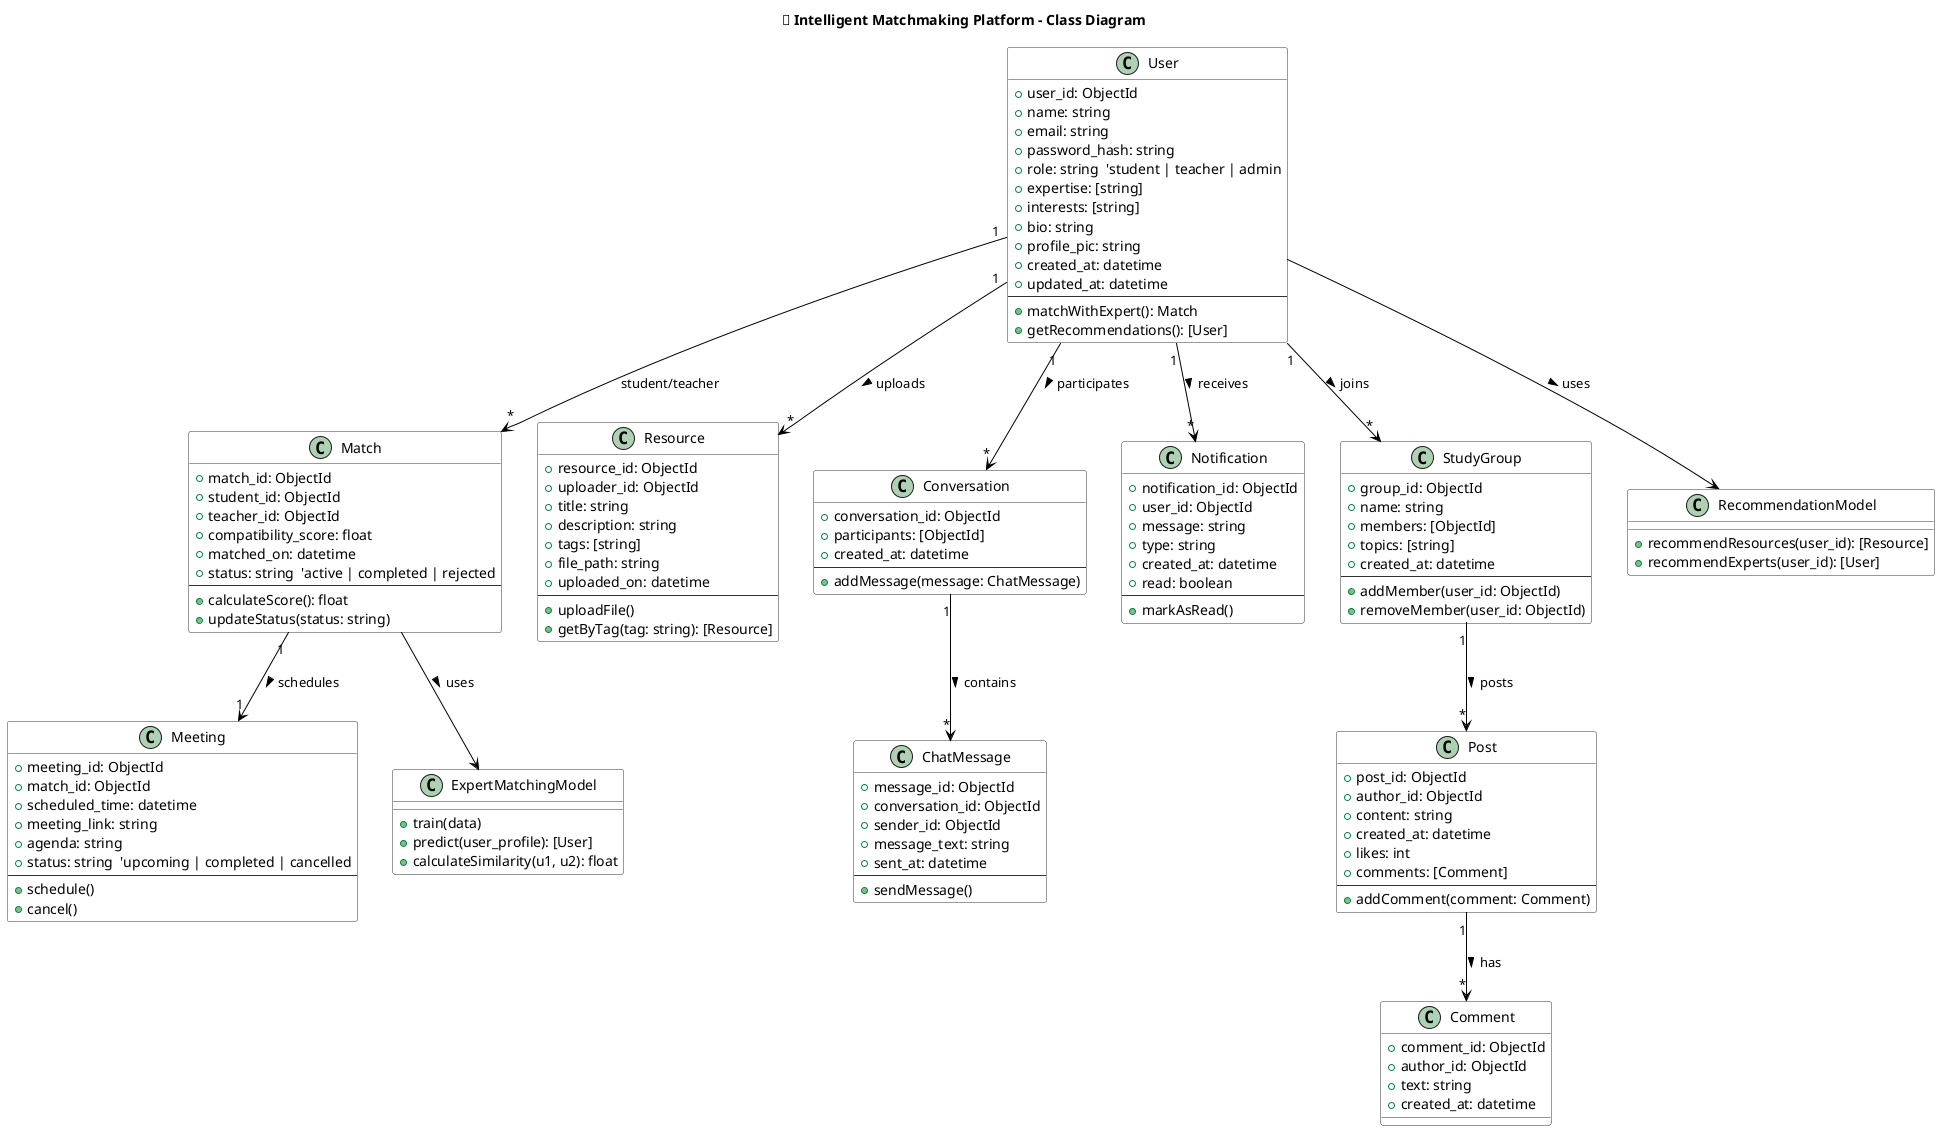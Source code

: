 @startuml IntelligentMatchmakingPlatform_ClassDiagram
title 🧠 Intelligent Matchmaking Platform - Class Diagram

skinparam class {
  BackgroundColor White
  ArrowColor Black
  BorderColor #333
}

' ======================
' MAIN ENTITIES
' ======================

class User {
  + user_id: ObjectId
  + name: string
  + email: string
  + password_hash: string
  + role: string  'student | teacher | admin
  + expertise: [string]
  + interests: [string]
  + bio: string
  + profile_pic: string
  + created_at: datetime
  + updated_at: datetime
  --
  + matchWithExpert(): Match
  + getRecommendations(): [User]
}

class Match {
  + match_id: ObjectId
  + student_id: ObjectId
  + teacher_id: ObjectId
  + compatibility_score: float
  + matched_on: datetime
  + status: string  'active | completed | rejected
  --
  + calculateScore(): float
  + updateStatus(status: string)
}

class Resource {
  + resource_id: ObjectId
  + uploader_id: ObjectId
  + title: string
  + description: string
  + tags: [string]
  + file_path: string
  + uploaded_on: datetime
  --
  + uploadFile()
  + getByTag(tag: string): [Resource]
}

class Meeting {
  + meeting_id: ObjectId
  + match_id: ObjectId
  + scheduled_time: datetime
  + meeting_link: string
  + agenda: string
  + status: string  'upcoming | completed | cancelled
  --
  + schedule()
  + cancel()
}

class ChatMessage {
  + message_id: ObjectId
  + conversation_id: ObjectId
  + sender_id: ObjectId
  + message_text: string
  + sent_at: datetime
  --
  + sendMessage()
}

class Conversation {
  + conversation_id: ObjectId
  + participants: [ObjectId]
  + created_at: datetime
  --
  + addMessage(message: ChatMessage)
}

class Notification {
  + notification_id: ObjectId
  + user_id: ObjectId
  + message: string
  + type: string
  + created_at: datetime
  + read: boolean
  --
  + markAsRead()
}

class StudyGroup {
  + group_id: ObjectId
  + name: string
  + members: [ObjectId]
  + topics: [string]
  + created_at: datetime
  --
  + addMember(user_id: ObjectId)
  + removeMember(user_id: ObjectId)
}

class Post {
  + post_id: ObjectId
  + author_id: ObjectId
  + content: string
  + created_at: datetime
  + likes: int
  + comments: [Comment]
  --
  + addComment(comment: Comment)
}

class Comment {
  + comment_id: ObjectId
  + author_id: ObjectId
  + text: string
  + created_at: datetime
}

' ======================
' ML/AI CLASSES
' ======================

class ExpertMatchingModel {
  + train(data)
  + predict(user_profile): [User]
  + calculateSimilarity(u1, u2): float
}

class RecommendationModel {
  + recommendResources(user_id): [Resource]
  + recommendExperts(user_id): [User]
}

' ======================
' RELATIONSHIPS
' ======================

User "1" --> "*" Match : student/teacher
Match "1" --> "1" Meeting : schedules >
User "1" --> "*" Resource : uploads >
User "1" --> "*" Notification : receives >
User "1" --> "*" Conversation : participates >
Conversation "1" --> "*" ChatMessage : contains >
User "1" --> "*" StudyGroup : joins >
StudyGroup "1" --> "*" Post : posts >
Post "1" --> "*" Comment : has >

Match --> ExpertMatchingModel : uses >
User --> RecommendationModel : uses >

@enduml

